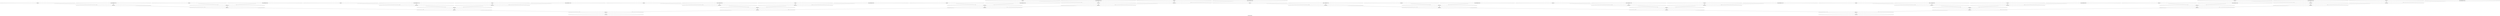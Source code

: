  /*
{
    "ALU" : ["FADD", "FMUL"],
    "MEMPORT" : ["input", "output"],
    "Constant" : ["const"],
    "Any2Pins" : "inPinA,inPinB"
}
*/
strict digraph "omp.inner.for.body" {
label="omp.inner.for.body";
Load_0 [label="{Load_0}", opcode=input, width=32];
Load_1 [label="{Load_1}", opcode=input, width=32];
Load_2 [label="{Load_2}", opcode=input, width=32];
Load_3 [label="{Load_3}", opcode=input, width=32];
Load_4 [label="{Load_4}", opcode=input, width=32];
Load_5 [label="{Load_5}", opcode=input, width=32];
Load_6 [label="{Load_6}", opcode=input, width=32];
Load_7 [label="{Load_7}", opcode=input, width=32];
Load_8 [label="{Load_8}", opcode=input, width=32];
Load_9 [label="{Load_9}", opcode=input, width=32];
Load_10 [label="{Load_10}", opcode=input, width=32];
Load_11 [label="{Load_11}", opcode=input, width=32];
Load_12 [label="{Load_12}", opcode=input, width=32];
Load_13 [label="{Load_13}", opcode=input, width=32];
Load_14 [label="{Load_14}", opcode=input, width=32];
Load_15 [label="{Load_15}", opcode=input, width=32];
Load_16 [label="{Load_16}", opcode=input, width=32];
Load_17 [label="{Load_17}", opcode=input, width=32];
FMUL_18 [label="{FMUL_18}", opcode=FMUL, width=32];
FMUL_19 [label="{FMUL_19}", opcode=FMUL, width=32];
FMUL_20 [label="{FMUL_20}", opcode=FMUL, width=32];
FMUL_21 [label="{FMUL_21}", opcode=FMUL, width=32];
FMUL_22 [label="{FMUL_22}", opcode=FMUL, width=32];
FMUL_23 [label="{FMUL_23}", opcode=FMUL, width=32];
FMUL_24 [label="{FMUL_24}", opcode=FMUL, width=32];
FMUL_25 [label="{FMUL_25}", opcode=FMUL, width=32];
FMUL_26 [label="{FMUL_26}", opcode=FMUL, width=32];
FMUL_27 [label="{FMUL_27}", opcode=FMUL, width=32];
FMUL_28 [label="{FMUL_28}", opcode=FMUL, width=32];
FMUL_29 [label="{FMUL_29}", opcode=FMUL, width=32];
FMUL_30 [label="{FMUL_30}", opcode=FMUL, width=32];
FMUL_31 [label="{FMUL_31}", opcode=FMUL, width=32];
FMUL_32 [label="{FMUL_32}", opcode=FMUL, width=32];
FMUL_33 [label="{FMUL_33}", opcode=FMUL, width=32];
FMUL_34 [label="{FMUL_34}", opcode=FMUL, width=32];
FMUL_35 [label="{FMUL_35}", opcode=FMUL, width=32];
FADD_43 [label="{FADD_43}", opcode=FADD, width=32];
FADD_51 [label="{FADD_51}", opcode=FADD, width=32];
Store_52 [label="{Store_52}", opcode=output, width=32];
Store_53 [label="{Store_53}", opcode=output, width=32];
Const_54 [constVal="1", float32="11.00", label="{Const_54|float32=11.00}", opcode=const, width=32];
Const_55 [constVal="1", float32="13.00", label="{Const_55|float32=13.00}", opcode=const, width=32];
Const_56 [constVal="1", float32="15.00", label="{Const_56|float32=15.00}", opcode=const, width=32];
Const_57 [constVal="1", float32="19.00", label="{Const_57|float32=19.00}", opcode=const, width=32];
Const_58 [constVal="1", float32="19.00", label="{Const_58|float32=19.00}", opcode=const, width=32];
Const_59 [constVal="1", float32="7.00", label="{Const_59|float32=7.00}", opcode=const, width=32];
Const_60 [constVal="1", float32="5.00", label="{Const_60|float32=5.00}", opcode=const, width=32];
Const_61 [constVal="1", float32="17.00", label="{Const_61|float32=17.00}", opcode=const, width=32];
Const_62 [constVal="1", float32="9.00", label="{Const_62|float32=9.00}", opcode=const, width=32];
Const_63 [constVal="1", float32="9.00", label="{Const_63|float32=9.00}", opcode=const, width=32];
Const_64 [constVal="1", float32="11.00", label="{Const_64|float32=11.00}", opcode=const, width=32];
Const_65 [constVal="1", float32="13.00", label="{Const_65|float32=13.00}", opcode=const, width=32];
Const_66 [constVal="1", float32="17.00", label="{Const_66|float32=17.00}", opcode=const, width=32];
Const_67 [constVal="1", float32="3.00", label="{Const_67|float32=3.00}", opcode=const, width=32];
Const_68 [constVal="1", float32="15.00", label="{Const_68|float32=15.00}", opcode=const, width=32];
Const_69 [constVal="1", float32="5.00", label="{Const_69|float32=5.00}", opcode=const, width=32];
Const_70 [constVal="1", float32="7.00", label="{Const_70|float32=7.00}", opcode=const, width=32];
Const_71 [constVal="1", float32="3.00", label="{Const_71|float32=3.00}", opcode=const, width=32];
FADD_42 [label="{FADD_42}", opcode=FADD, width=32];
FADD_41 [label="{FADD_41}", opcode=FADD, width=32];
FADD_40 [label="{FADD_40}", opcode=FADD, width=32];
FADD_39 [label="{FADD_39}", opcode=FADD, width=32];
FADD_38 [label="{FADD_38}", opcode=FADD, width=32];
FADD_37 [label="{FADD_37}", opcode=FADD, width=32];
FADD_36 [label="{FADD_36}", opcode=FADD, width=32];
FADD_50 [label="{FADD_50}", opcode=FADD, width=32];
FADD_49 [label="{FADD_49}", opcode=FADD, width=32];
FADD_48 [label="{FADD_48}", opcode=FADD, width=32];
FADD_47 [label="{FADD_47}", opcode=FADD, width=32];
FADD_46 [label="{FADD_46}", opcode=FADD, width=32];
FADD_45 [label="{FADD_45}", opcode=FADD, width=32];
FADD_44 [label="{FADD_44}", opcode=FADD, width=32];
Load_0 -> FMUL_18  [driver=outPinA, load=Any2Pins];
Load_1 -> FMUL_19  [driver=outPinA, load=Any2Pins];
Load_2 -> FMUL_20  [driver=outPinA, load=Any2Pins];
Load_3 -> FMUL_21  [driver=outPinA, load=Any2Pins];
Load_4 -> FMUL_22  [driver=outPinA, load=Any2Pins];
Load_5 -> FMUL_23  [driver=outPinA, load=Any2Pins];
Load_6 -> FMUL_24  [driver=outPinA, load=Any2Pins];
Load_7 -> FMUL_25  [driver=outPinA, load=Any2Pins];
Load_8 -> FMUL_26  [driver=outPinA, load=Any2Pins];
Load_9 -> FMUL_27  [driver=outPinA, load=Any2Pins];
Load_10 -> FMUL_28  [driver=outPinA, load=Any2Pins];
Load_11 -> FMUL_29  [driver=outPinA, load=Any2Pins];
Load_12 -> FMUL_30  [driver=outPinA, load=Any2Pins];
Load_13 -> FMUL_31  [driver=outPinA, load=Any2Pins];
Load_14 -> FMUL_32  [driver=outPinA, load=Any2Pins];
Load_15 -> FMUL_33  [driver=outPinA, load=Any2Pins];
Load_16 -> FMUL_34  [driver=outPinA, load=Any2Pins];
Load_17 -> FMUL_35  [driver=outPinA, load=Any2Pins];
FMUL_18 -> FADD_40  [driver=outPinA, load=Any2Pins];
FMUL_19 -> FADD_41  [driver=outPinA, load=Any2Pins];
FMUL_20 -> FADD_41  [driver=outPinA, load=Any2Pins];
FMUL_21 -> FADD_40  [driver=outPinA, load=Any2Pins];
FMUL_22 -> FADD_39  [driver=outPinA, load=Any2Pins];
FMUL_23 -> FADD_38  [driver=outPinA, load=Any2Pins];
FMUL_24 -> FADD_42  [driver=outPinA, load=Any2Pins];
FMUL_25 -> FADD_39  [driver=outPinA, load=Any2Pins];
FMUL_26 -> FADD_42  [driver=outPinA, load=Any2Pins];
FMUL_27 -> FADD_48  [driver=outPinA, load=Any2Pins];
FMUL_28 -> FADD_49  [driver=outPinA, load=Any2Pins];
FMUL_29 -> FADD_49  [driver=outPinA, load=Any2Pins];
FMUL_30 -> FADD_48  [driver=outPinA, load=Any2Pins];
FMUL_31 -> FADD_47  [driver=outPinA, load=Any2Pins];
FMUL_32 -> FADD_46  [driver=outPinA, load=Any2Pins];
FMUL_33 -> FADD_50  [driver=outPinA, load=Any2Pins];
FMUL_34 -> FADD_47  [driver=outPinA, load=Any2Pins];
FMUL_35 -> FADD_50  [driver=outPinA, load=Any2Pins];
FADD_43 -> Store_52  [driver=outPinA, load=Any2Pins];
FADD_51 -> Store_53  [driver=outPinA, load=Any2Pins];
Const_54 -> FMUL_22  [driver=outPinA, load=Any2Pins];
Const_55 -> FMUL_32  [driver=outPinA, load=Any2Pins];
Const_56 -> FMUL_24  [driver=outPinA, load=Any2Pins];
Const_57 -> FMUL_26  [driver=outPinA, load=Any2Pins];
Const_58 -> FMUL_35  [driver=outPinA, load=Any2Pins];
Const_59 -> FMUL_20  [driver=outPinA, load=Any2Pins];
Const_60 -> FMUL_28  [driver=outPinA, load=Any2Pins];
Const_61 -> FMUL_34  [driver=outPinA, load=Any2Pins];
Const_62 -> FMUL_30  [driver=outPinA, load=Any2Pins];
Const_63 -> FMUL_21  [driver=outPinA, load=Any2Pins];
Const_64 -> FMUL_31  [driver=outPinA, load=Any2Pins];
Const_65 -> FMUL_23  [driver=outPinA, load=Any2Pins];
Const_66 -> FMUL_25  [driver=outPinA, load=Any2Pins];
Const_67 -> FMUL_18  [driver=outPinA, load=Any2Pins];
Const_68 -> FMUL_33  [driver=outPinA, load=Any2Pins];
Const_69 -> FMUL_19  [driver=outPinA, load=Any2Pins];
Const_70 -> FMUL_29  [driver=outPinA, load=Any2Pins];
Const_71 -> FMUL_27  [driver=outPinA, load=Any2Pins];
FADD_42 -> FADD_38  [driver=outPinA, load=Any2Pins];
FADD_41 -> FADD_37  [driver=outPinA, load=Any2Pins];
FADD_40 -> FADD_36  [driver=outPinA, load=Any2Pins];
FADD_39 -> FADD_37  [driver=outPinA, load=Any2Pins];
FADD_38 -> FADD_36  [driver=outPinA, load=Any2Pins];
FADD_37 -> FADD_43  [driver=outPinA, load=Any2Pins];
FADD_36 -> FADD_43  [driver=outPinA, load=Any2Pins];
FADD_50 -> FADD_46  [driver=outPinA, load=Any2Pins];
FADD_49 -> FADD_45  [driver=outPinA, load=Any2Pins];
FADD_48 -> FADD_44  [driver=outPinA, load=Any2Pins];
FADD_47 -> FADD_45  [driver=outPinA, load=Any2Pins];
FADD_46 -> FADD_44  [driver=outPinA, load=Any2Pins];
FADD_45 -> FADD_51  [driver=outPinA, load=Any2Pins];
FADD_44 -> FADD_51  [driver=outPinA, load=Any2Pins];
}
